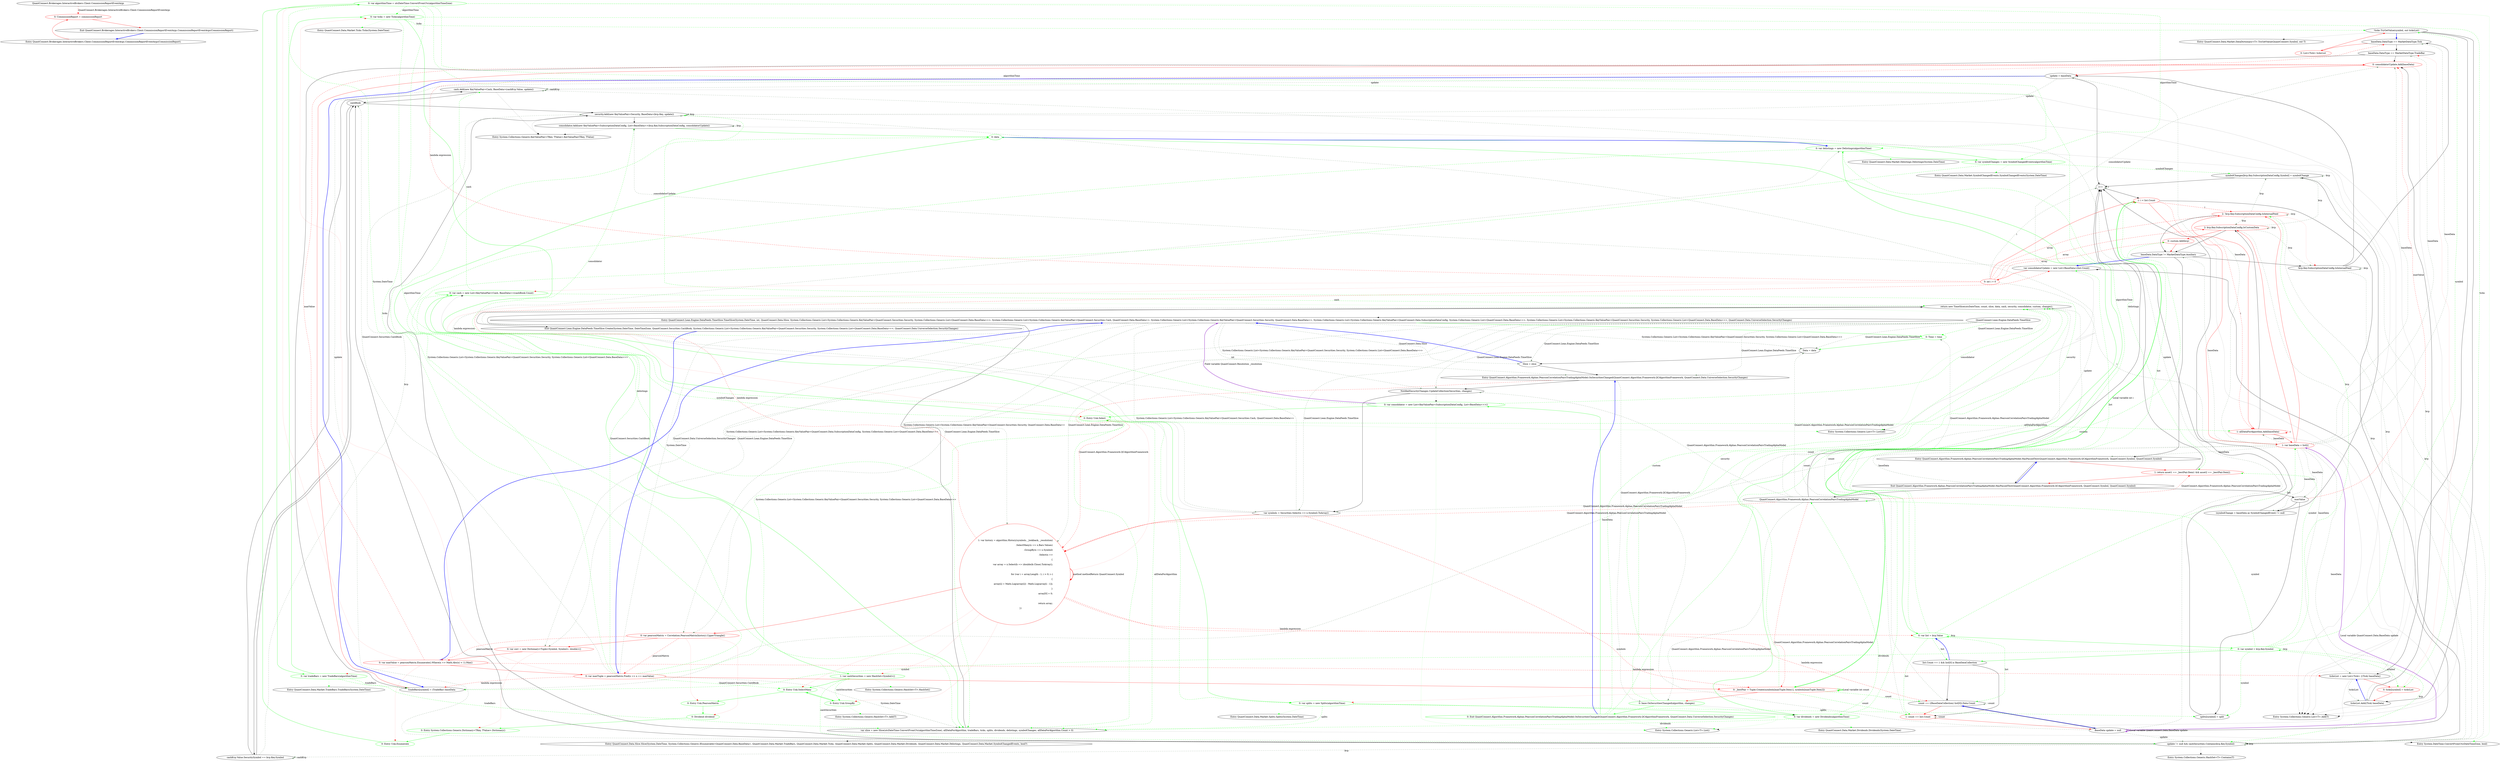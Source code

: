 digraph  {
n3 [label="QuantConnect.Brokerages.InteractiveBrokers.Client.CommissionReportEventArgs", span=""];
n0 [cluster="QuantConnect.Brokerages.InteractiveBrokers.Client.CommissionReportEventArgs.CommissionReportEventArgs(CommissionReport)", label="Entry QuantConnect.Brokerages.InteractiveBrokers.Client.CommissionReportEventArgs.CommissionReportEventArgs(CommissionReport)", span="33-33"];
n1 [cluster="QuantConnect.Brokerages.InteractiveBrokers.Client.CommissionReportEventArgs.CommissionReportEventArgs(CommissionReport)", color=red, community=0, label="0: CommissionReport = commissionReport", span="35-35"];
n2 [cluster="QuantConnect.Brokerages.InteractiveBrokers.Client.CommissionReportEventArgs.CommissionReportEventArgs(CommissionReport)", label="Exit QuantConnect.Brokerages.InteractiveBrokers.Client.CommissionReportEventArgs.CommissionReportEventArgs(CommissionReport)", span="33-33"];
m0_25 [cluster="QuantConnect.Lean.Engine.DataFeeds.TimeSlice.Create(System.DateTime, DateTimeZone, QuantConnect.Securities.CashBook, System.Collections.Generic.List<System.Collections.Generic.KeyValuePair<QuantConnect.Securities.Security, System.Collections.Generic.List<QuantConnect.Data.BaseData>>>, QuantConnect.Data.UniverseSelection.SecurityChanges)", color=green, community=0, file="PearsonCorrelationPairsTradingAlphaModel.cs", label="0: var algorithmTime = utcDateTime.ConvertFromUtc(algorithmTimeZone)", span="121-121"];
m0_27 [cluster="QuantConnect.Lean.Engine.DataFeeds.TimeSlice.Create(System.DateTime, DateTimeZone, QuantConnect.Securities.CashBook, System.Collections.Generic.List<System.Collections.Generic.KeyValuePair<QuantConnect.Securities.Security, System.Collections.Generic.List<QuantConnect.Data.BaseData>>>, QuantConnect.Data.UniverseSelection.SecurityChanges)", color=green, community=0, file="PearsonCorrelationPairsTradingAlphaModel.cs", label="0: var ticks = new Ticks(algorithmTime)", span="123-123"];
m0_91 [cluster="System.Collections.Generic.KeyValuePair<TKey, TValue>.KeyValuePair(TKey, TValue)", file="PearsonCorrelationPairsTradingAlphaModel.cs", label="Entry System.Collections.Generic.KeyValuePair<TKey, TValue>.KeyValuePair(TKey, TValue)", span="0-0"];
m0_22 [cluster="QuantConnect.Lean.Engine.DataFeeds.TimeSlice.Create(System.DateTime, DateTimeZone, QuantConnect.Securities.CashBook, System.Collections.Generic.List<System.Collections.Generic.KeyValuePair<QuantConnect.Securities.Security, System.Collections.Generic.List<QuantConnect.Data.BaseData>>>, QuantConnect.Data.UniverseSelection.SecurityChanges)", color=green, community=0, file="PearsonCorrelationPairsTradingAlphaModel.cs", label="0: Dividend dividend", span="117-117"];
m0_77 [cluster="System.Collections.Generic.List<T>.List()", file="PearsonCorrelationPairsTradingAlphaModel.cs", label="Entry System.Collections.Generic.List<T>.List()", span="0-0"];
m0_29 [cluster="QuantConnect.Lean.Engine.DataFeeds.TimeSlice.Create(System.DateTime, DateTimeZone, QuantConnect.Securities.CashBook, System.Collections.Generic.List<System.Collections.Generic.KeyValuePair<QuantConnect.Securities.Security, System.Collections.Generic.List<QuantConnect.Data.BaseData>>>, QuantConnect.Data.UniverseSelection.SecurityChanges)", color=green, community=0, file="PearsonCorrelationPairsTradingAlphaModel.cs", label="0: var dividends = new Dividends(algorithmTime)", span="125-125"];
m0_78 [cluster="System.Collections.Generic.List<T>.List(int)", file="PearsonCorrelationPairsTradingAlphaModel.cs", label="Entry System.Collections.Generic.List<T>.List(int)", span="0-0"];
m0_17 [cluster="QuantConnect.Lean.Engine.DataFeeds.TimeSlice.Create(System.DateTime, DateTimeZone, QuantConnect.Securities.CashBook, System.Collections.Generic.List<System.Collections.Generic.KeyValuePair<QuantConnect.Securities.Security, System.Collections.Generic.List<QuantConnect.Data.BaseData>>>, QuantConnect.Data.UniverseSelection.SecurityChanges)", color=green, community=0, file="PearsonCorrelationPairsTradingAlphaModel.cs", label="0: var cash = new List<KeyValuePair<Cash, BaseData>>(cashBook.Count)", span="108-108"];
m0_15 [cluster="QuantConnect.Lean.Engine.DataFeeds.TimeSlice.Create(System.DateTime, DateTimeZone, QuantConnect.Securities.CashBook, System.Collections.Generic.List<System.Collections.Generic.KeyValuePair<QuantConnect.Securities.Security, System.Collections.Generic.List<QuantConnect.Data.BaseData>>>, QuantConnect.Data.UniverseSelection.SecurityChanges)", color=green, community=0, file="PearsonCorrelationPairsTradingAlphaModel.cs", label="0: var consolidator = new List<KeyValuePair<SubscriptionDataConfig, List<BaseData>>>()", span="106-106"];
m0_80 [cluster="System.Collections.Generic.HashSet<T>.Add(T)", file="PearsonCorrelationPairsTradingAlphaModel.cs", label="Entry System.Collections.Generic.HashSet<T>.Add(T)", span="0-0"];
m0_84 [cluster="QuantConnect.Data.Market.Splits.Splits(System.DateTime)", file="PearsonCorrelationPairsTradingAlphaModel.cs", label="Entry QuantConnect.Data.Market.Splits.Splits(System.DateTime)", span="36-36"];
m0_49 [cluster="QuantConnect.Lean.Engine.DataFeeds.TimeSlice.Create(System.DateTime, DateTimeZone, QuantConnect.Securities.CashBook, System.Collections.Generic.List<System.Collections.Generic.KeyValuePair<QuantConnect.Securities.Security, System.Collections.Generic.List<QuantConnect.Data.BaseData>>>, QuantConnect.Data.UniverseSelection.SecurityChanges)", file="PearsonCorrelationPairsTradingAlphaModel.cs", label="baseData.DataType == MarketDataType.Tick", span="165-165"];
m0_30 [cluster="QuantConnect.Lean.Engine.DataFeeds.TimeSlice.Create(System.DateTime, DateTimeZone, QuantConnect.Securities.CashBook, System.Collections.Generic.List<System.Collections.Generic.KeyValuePair<QuantConnect.Securities.Security, System.Collections.Generic.List<QuantConnect.Data.BaseData>>>, QuantConnect.Data.UniverseSelection.SecurityChanges)", color=green, community=0, file="PearsonCorrelationPairsTradingAlphaModel.cs", label="0: var delistings = new Delistings(algorithmTime)", span="126-126"];
m0_33 [cluster="QuantConnect.Lean.Engine.DataFeeds.TimeSlice.Create(System.DateTime, DateTimeZone, QuantConnect.Securities.CashBook, System.Collections.Generic.List<System.Collections.Generic.KeyValuePair<QuantConnect.Securities.Security, System.Collections.Generic.List<QuantConnect.Data.BaseData>>>, QuantConnect.Data.UniverseSelection.SecurityChanges)", color=green, community=0, file="PearsonCorrelationPairsTradingAlphaModel.cs", label="0: var list = kvp.Value", span="131-131"];
m0_36 [cluster="QuantConnect.Lean.Engine.DataFeeds.TimeSlice.Create(System.DateTime, DateTimeZone, QuantConnect.Securities.CashBook, System.Collections.Generic.List<System.Collections.Generic.KeyValuePair<QuantConnect.Securities.Security, System.Collections.Generic.List<QuantConnect.Data.BaseData>>>, QuantConnect.Data.UniverseSelection.SecurityChanges)", file="PearsonCorrelationPairsTradingAlphaModel.cs", label="count += ((BaseDataCollection) list[0]).Data.Count", span="137-137"];
m0_39 [cluster="QuantConnect.Lean.Engine.DataFeeds.TimeSlice.Create(System.DateTime, DateTimeZone, QuantConnect.Securities.CashBook, System.Collections.Generic.List<System.Collections.Generic.KeyValuePair<QuantConnect.Securities.Security, System.Collections.Generic.List<QuantConnect.Data.BaseData>>>, QuantConnect.Data.UniverseSelection.SecurityChanges)", file="PearsonCorrelationPairsTradingAlphaModel.cs", label="var consolidatorUpdate = new List<BaseData>(list.Count)", span="145-145"];
m0_52 [cluster="QuantConnect.Lean.Engine.DataFeeds.TimeSlice.Create(System.DateTime, DateTimeZone, QuantConnect.Securities.CashBook, System.Collections.Generic.List<System.Collections.Generic.KeyValuePair<QuantConnect.Securities.Security, System.Collections.Generic.List<QuantConnect.Data.BaseData>>>, QuantConnect.Data.UniverseSelection.SecurityChanges)", file="PearsonCorrelationPairsTradingAlphaModel.cs", label="ticksList = new List<Tick> {(Tick) baseData}", span="170-170"];
m0_57 [cluster="QuantConnect.Lean.Engine.DataFeeds.TimeSlice.Create(System.DateTime, DateTimeZone, QuantConnect.Securities.CashBook, System.Collections.Generic.List<System.Collections.Generic.KeyValuePair<QuantConnect.Securities.Security, System.Collections.Generic.List<QuantConnect.Data.BaseData>>>, QuantConnect.Data.UniverseSelection.SecurityChanges)", color=red, community=0, file="PearsonCorrelationPairsTradingAlphaModel.cs", label="0: consolidatorUpdate.Add(baseData)", span="181-181"];
m0_56 [cluster="QuantConnect.Lean.Engine.DataFeeds.TimeSlice.Create(System.DateTime, DateTimeZone, QuantConnect.Securities.CashBook, System.Collections.Generic.List<System.Collections.Generic.KeyValuePair<QuantConnect.Securities.Security, System.Collections.Generic.List<QuantConnect.Data.BaseData>>>, QuantConnect.Data.UniverseSelection.SecurityChanges)", file="PearsonCorrelationPairsTradingAlphaModel.cs", label="tradeBars[symbol] = (TradeBar) baseData", span="177-177"];
m0_31 [cluster="QuantConnect.Lean.Engine.DataFeeds.TimeSlice.Create(System.DateTime, DateTimeZone, QuantConnect.Securities.CashBook, System.Collections.Generic.List<System.Collections.Generic.KeyValuePair<QuantConnect.Securities.Security, System.Collections.Generic.List<QuantConnect.Data.BaseData>>>, QuantConnect.Data.UniverseSelection.SecurityChanges)", color=green, community=0, file="PearsonCorrelationPairsTradingAlphaModel.cs", label="0: var symbolChanges = new SymbolChangedEvents(algorithmTime)", span="127-127"];
m0_32 [cluster="QuantConnect.Lean.Engine.DataFeeds.TimeSlice.Create(System.DateTime, DateTimeZone, QuantConnect.Securities.CashBook, System.Collections.Generic.List<System.Collections.Generic.KeyValuePair<QuantConnect.Securities.Security, System.Collections.Generic.List<QuantConnect.Data.BaseData>>>, QuantConnect.Data.UniverseSelection.SecurityChanges)", color=green, community=0, file="PearsonCorrelationPairsTradingAlphaModel.cs", label="0: data", span="129-129"];
m0_34 [cluster="QuantConnect.Lean.Engine.DataFeeds.TimeSlice.Create(System.DateTime, DateTimeZone, QuantConnect.Securities.CashBook, System.Collections.Generic.List<System.Collections.Generic.KeyValuePair<QuantConnect.Securities.Security, System.Collections.Generic.List<QuantConnect.Data.BaseData>>>, QuantConnect.Data.UniverseSelection.SecurityChanges)", color=green, community=0, file="PearsonCorrelationPairsTradingAlphaModel.cs", label="0: var symbol = kvp.Key.Symbol", span="132-132"];
m0_35 [cluster="QuantConnect.Lean.Engine.DataFeeds.TimeSlice.Create(System.DateTime, DateTimeZone, QuantConnect.Securities.CashBook, System.Collections.Generic.List<System.Collections.Generic.KeyValuePair<QuantConnect.Securities.Security, System.Collections.Generic.List<QuantConnect.Data.BaseData>>>, QuantConnect.Data.UniverseSelection.SecurityChanges)", file="PearsonCorrelationPairsTradingAlphaModel.cs", label="list.Count == 1 && list[0] is BaseDataCollection", span="135-135"];
m0_37 [cluster="QuantConnect.Lean.Engine.DataFeeds.TimeSlice.Create(System.DateTime, DateTimeZone, QuantConnect.Securities.CashBook, System.Collections.Generic.List<System.Collections.Generic.KeyValuePair<QuantConnect.Securities.Security, System.Collections.Generic.List<QuantConnect.Data.BaseData>>>, QuantConnect.Data.UniverseSelection.SecurityChanges)", color=red, community=0, file="PearsonCorrelationPairsTradingAlphaModel.cs", label="1: count += list.Count", span="141-141"];
m0_38 [cluster="QuantConnect.Lean.Engine.DataFeeds.TimeSlice.Create(System.DateTime, DateTimeZone, QuantConnect.Securities.CashBook, System.Collections.Generic.List<System.Collections.Generic.KeyValuePair<QuantConnect.Securities.Security, System.Collections.Generic.List<QuantConnect.Data.BaseData>>>, QuantConnect.Data.UniverseSelection.SecurityChanges)", file="PearsonCorrelationPairsTradingAlphaModel.cs", label="BaseData update = null", span="144-144"];
m0_40 [cluster="QuantConnect.Lean.Engine.DataFeeds.TimeSlice.Create(System.DateTime, DateTimeZone, QuantConnect.Securities.CashBook, System.Collections.Generic.List<System.Collections.Generic.KeyValuePair<QuantConnect.Securities.Security, System.Collections.Generic.List<QuantConnect.Data.BaseData>>>, QuantConnect.Data.UniverseSelection.SecurityChanges)", color=red, community=0, file="PearsonCorrelationPairsTradingAlphaModel.cs", label="0: int i = 0", span="146-146"];
m0_41 [cluster="QuantConnect.Lean.Engine.DataFeeds.TimeSlice.Create(System.DateTime, DateTimeZone, QuantConnect.Securities.CashBook, System.Collections.Generic.List<System.Collections.Generic.KeyValuePair<QuantConnect.Securities.Security, System.Collections.Generic.List<QuantConnect.Data.BaseData>>>, QuantConnect.Data.UniverseSelection.SecurityChanges)", color=red, community=0, file="PearsonCorrelationPairsTradingAlphaModel.cs", label="1: i < list.Count", span="146-146"];
m0_43 [cluster="QuantConnect.Lean.Engine.DataFeeds.TimeSlice.Create(System.DateTime, DateTimeZone, QuantConnect.Securities.CashBook, System.Collections.Generic.List<System.Collections.Generic.KeyValuePair<QuantConnect.Securities.Security, System.Collections.Generic.List<QuantConnect.Data.BaseData>>>, QuantConnect.Data.UniverseSelection.SecurityChanges)", color=red, community=0, file="PearsonCorrelationPairsTradingAlphaModel.cs", label="2: !kvp.Key.SubscriptionDataConfig.IsInternalFeed", span="149-149"];
m0_45 [cluster="QuantConnect.Lean.Engine.DataFeeds.TimeSlice.Create(System.DateTime, DateTimeZone, QuantConnect.Securities.CashBook, System.Collections.Generic.List<System.Collections.Generic.KeyValuePair<QuantConnect.Securities.Security, System.Collections.Generic.List<QuantConnect.Data.BaseData>>>, QuantConnect.Data.UniverseSelection.SecurityChanges)", color=red, community=0, file="PearsonCorrelationPairsTradingAlphaModel.cs", label="2: kvp.Key.SubscriptionDataConfig.IsCustomData", span="153-153"];
m0_46 [cluster="QuantConnect.Lean.Engine.DataFeeds.TimeSlice.Create(System.DateTime, DateTimeZone, QuantConnect.Securities.CashBook, System.Collections.Generic.List<System.Collections.Generic.KeyValuePair<QuantConnect.Securities.Security, System.Collections.Generic.List<QuantConnect.Data.BaseData>>>, QuantConnect.Data.UniverseSelection.SecurityChanges)", color=red, community=0, file="PearsonCorrelationPairsTradingAlphaModel.cs", label="0: custom.Add(kvp)", span="156-156"];
m0_42 [cluster="QuantConnect.Lean.Engine.DataFeeds.TimeSlice.Create(System.DateTime, DateTimeZone, QuantConnect.Securities.CashBook, System.Collections.Generic.List<System.Collections.Generic.KeyValuePair<QuantConnect.Securities.Security, System.Collections.Generic.List<QuantConnect.Data.BaseData>>>, QuantConnect.Data.UniverseSelection.SecurityChanges)", color=red, community=0, file="PearsonCorrelationPairsTradingAlphaModel.cs", label="1: var baseData = list[i]", span="148-148"];
m0_44 [cluster="QuantConnect.Lean.Engine.DataFeeds.TimeSlice.Create(System.DateTime, DateTimeZone, QuantConnect.Securities.CashBook, System.Collections.Generic.List<System.Collections.Generic.KeyValuePair<QuantConnect.Securities.Security, System.Collections.Generic.List<QuantConnect.Data.BaseData>>>, QuantConnect.Data.UniverseSelection.SecurityChanges)", color=red, community=0, file="PearsonCorrelationPairsTradingAlphaModel.cs", label="1: allDataForAlgorithm.Add(baseData)", span="152-152"];
m0_47 [cluster="QuantConnect.Lean.Engine.DataFeeds.TimeSlice.Create(System.DateTime, DateTimeZone, QuantConnect.Securities.CashBook, System.Collections.Generic.List<System.Collections.Generic.KeyValuePair<QuantConnect.Securities.Security, System.Collections.Generic.List<QuantConnect.Data.BaseData>>>, QuantConnect.Data.UniverseSelection.SecurityChanges)", file="PearsonCorrelationPairsTradingAlphaModel.cs", label="baseData.DataType != MarketDataType.Auxiliary", span="160-160"];
m0_50 [cluster="QuantConnect.Lean.Engine.DataFeeds.TimeSlice.Create(System.DateTime, DateTimeZone, QuantConnect.Securities.CashBook, System.Collections.Generic.List<System.Collections.Generic.KeyValuePair<QuantConnect.Securities.Security, System.Collections.Generic.List<QuantConnect.Data.BaseData>>>, QuantConnect.Data.UniverseSelection.SecurityChanges)", color=red, community=0, file="PearsonCorrelationPairsTradingAlphaModel.cs", label="0: List<Tick> ticksList", span="167-167"];
m0_51 [cluster="QuantConnect.Lean.Engine.DataFeeds.TimeSlice.Create(System.DateTime, DateTimeZone, QuantConnect.Securities.CashBook, System.Collections.Generic.List<System.Collections.Generic.KeyValuePair<QuantConnect.Securities.Security, System.Collections.Generic.List<QuantConnect.Data.BaseData>>>, QuantConnect.Data.UniverseSelection.SecurityChanges)", file="PearsonCorrelationPairsTradingAlphaModel.cs", label="!ticks.TryGetValue(symbol, out ticksList)", span="168-168"];
m0_53 [cluster="QuantConnect.Lean.Engine.DataFeeds.TimeSlice.Create(System.DateTime, DateTimeZone, QuantConnect.Securities.CashBook, System.Collections.Generic.List<System.Collections.Generic.KeyValuePair<QuantConnect.Securities.Security, System.Collections.Generic.List<QuantConnect.Data.BaseData>>>, QuantConnect.Data.UniverseSelection.SecurityChanges)", color=red, community=0, file="PearsonCorrelationPairsTradingAlphaModel.cs", label="0: ticks[symbol] = ticksList", span="171-171"];
m0_54 [cluster="QuantConnect.Lean.Engine.DataFeeds.TimeSlice.Create(System.DateTime, DateTimeZone, QuantConnect.Securities.CashBook, System.Collections.Generic.List<System.Collections.Generic.KeyValuePair<QuantConnect.Securities.Security, System.Collections.Generic.List<QuantConnect.Data.BaseData>>>, QuantConnect.Data.UniverseSelection.SecurityChanges)", file="PearsonCorrelationPairsTradingAlphaModel.cs", label="ticksList.Add((Tick) baseData)", span="173-173"];
m0_58 [cluster="QuantConnect.Lean.Engine.DataFeeds.TimeSlice.Create(System.DateTime, DateTimeZone, QuantConnect.Securities.CashBook, System.Collections.Generic.List<System.Collections.Generic.KeyValuePair<QuantConnect.Securities.Security, System.Collections.Generic.List<QuantConnect.Data.BaseData>>>, QuantConnect.Data.UniverseSelection.SecurityChanges)", file="PearsonCorrelationPairsTradingAlphaModel.cs", label="update = baseData", span="185-185"];
m0_18 [cluster="QuantConnect.Lean.Engine.DataFeeds.TimeSlice.Create(System.DateTime, DateTimeZone, QuantConnect.Securities.CashBook, System.Collections.Generic.List<System.Collections.Generic.KeyValuePair<QuantConnect.Securities.Security, System.Collections.Generic.List<QuantConnect.Data.BaseData>>>, QuantConnect.Data.UniverseSelection.SecurityChanges)", color=green, community=0, file="PearsonCorrelationPairsTradingAlphaModel.cs", label="1: var cashSecurities = new HashSet<Symbol>()", span="110-110"];
m0_87 [cluster="QuantConnect.Data.Market.SymbolChangedEvents.SymbolChangedEvents(System.DateTime)", file="PearsonCorrelationPairsTradingAlphaModel.cs", label="Entry QuantConnect.Data.Market.SymbolChangedEvents.SymbolChangedEvents(System.DateTime)", span="36-36"];
m0_92 [cluster="QuantConnect.Data.Slice.Slice(System.DateTime, System.Collections.Generic.IEnumerable<QuantConnect.Data.BaseData>, QuantConnect.Data.Market.TradeBars, QuantConnect.Data.Market.Ticks, QuantConnect.Data.Market.Splits, QuantConnect.Data.Market.Dividends, QuantConnect.Data.Market.Delistings, QuantConnect.Data.Market.SymbolChangedEvents, bool?)", file="PearsonCorrelationPairsTradingAlphaModel.cs", label="Entry QuantConnect.Data.Slice.Slice(System.DateTime, System.Collections.Generic.IEnumerable<QuantConnect.Data.BaseData>, QuantConnect.Data.Market.TradeBars, QuantConnect.Data.Market.Ticks, QuantConnect.Data.Market.Splits, QuantConnect.Data.Market.Dividends, QuantConnect.Data.Market.Delistings, QuantConnect.Data.Market.SymbolChangedEvents, bool?)", span="156-156"];
m0_79 [cluster="System.Collections.Generic.HashSet<T>.HashSet()", file="PearsonCorrelationPairsTradingAlphaModel.cs", label="Entry System.Collections.Generic.HashSet<T>.HashSet()", span="0-0"];
m0_82 [cluster="QuantConnect.Data.Market.TradeBars.TradeBars(System.DateTime)", file="PearsonCorrelationPairsTradingAlphaModel.cs", label="Entry QuantConnect.Data.Market.TradeBars.TradeBars(System.DateTime)", span="35-35"];
m0_0 [cluster="QuantConnect.Lean.Engine.DataFeeds.TimeSlice.TimeSlice(System.DateTime, int, QuantConnect.Data.Slice, System.Collections.Generic.List<System.Collections.Generic.KeyValuePair<QuantConnect.Securities.Security, System.Collections.Generic.List<QuantConnect.Data.BaseData>>>, System.Collections.Generic.List<System.Collections.Generic.KeyValuePair<QuantConnect.Securities.Cash, QuantConnect.Data.BaseData>>, System.Collections.Generic.List<System.Collections.Generic.KeyValuePair<QuantConnect.Securities.Security, QuantConnect.Data.BaseData>>, System.Collections.Generic.List<System.Collections.Generic.KeyValuePair<QuantConnect.Data.SubscriptionDataConfig, System.Collections.Generic.List<QuantConnect.Data.BaseData>>>, System.Collections.Generic.List<System.Collections.Generic.KeyValuePair<QuantConnect.Securities.Security, System.Collections.Generic.List<QuantConnect.Data.BaseData>>>, QuantConnect.Data.UniverseSelection.SecurityChanges)", file="PearsonCorrelationPairsTradingAlphaModel.cs", label="Entry QuantConnect.Lean.Engine.DataFeeds.TimeSlice.TimeSlice(System.DateTime, int, QuantConnect.Data.Slice, System.Collections.Generic.List<System.Collections.Generic.KeyValuePair<QuantConnect.Securities.Security, System.Collections.Generic.List<QuantConnect.Data.BaseData>>>, System.Collections.Generic.List<System.Collections.Generic.KeyValuePair<QuantConnect.Securities.Cash, QuantConnect.Data.BaseData>>, System.Collections.Generic.List<System.Collections.Generic.KeyValuePair<QuantConnect.Securities.Security, QuantConnect.Data.BaseData>>, System.Collections.Generic.List<System.Collections.Generic.KeyValuePair<QuantConnect.Data.SubscriptionDataConfig, System.Collections.Generic.List<QuantConnect.Data.BaseData>>>, System.Collections.Generic.List<System.Collections.Generic.KeyValuePair<QuantConnect.Securities.Security, System.Collections.Generic.List<QuantConnect.Data.BaseData>>>, QuantConnect.Data.UniverseSelection.SecurityChanges)", span="79-79"];
m0_1 [cluster="QuantConnect.Lean.Engine.DataFeeds.TimeSlice.TimeSlice(System.DateTime, int, QuantConnect.Data.Slice, System.Collections.Generic.List<System.Collections.Generic.KeyValuePair<QuantConnect.Securities.Security, System.Collections.Generic.List<QuantConnect.Data.BaseData>>>, System.Collections.Generic.List<System.Collections.Generic.KeyValuePair<QuantConnect.Securities.Cash, QuantConnect.Data.BaseData>>, System.Collections.Generic.List<System.Collections.Generic.KeyValuePair<QuantConnect.Securities.Security, QuantConnect.Data.BaseData>>, System.Collections.Generic.List<System.Collections.Generic.KeyValuePair<QuantConnect.Data.SubscriptionDataConfig, System.Collections.Generic.List<QuantConnect.Data.BaseData>>>, System.Collections.Generic.List<System.Collections.Generic.KeyValuePair<QuantConnect.Securities.Security, System.Collections.Generic.List<QuantConnect.Data.BaseData>>>, QuantConnect.Data.UniverseSelection.SecurityChanges)", color=green, community=0, file="PearsonCorrelationPairsTradingAlphaModel.cs", label="0: Time = time", span="81-81"];
m0_2 [cluster="QuantConnect.Lean.Engine.DataFeeds.TimeSlice.TimeSlice(System.DateTime, int, QuantConnect.Data.Slice, System.Collections.Generic.List<System.Collections.Generic.KeyValuePair<QuantConnect.Securities.Security, System.Collections.Generic.List<QuantConnect.Data.BaseData>>>, System.Collections.Generic.List<System.Collections.Generic.KeyValuePair<QuantConnect.Securities.Cash, QuantConnect.Data.BaseData>>, System.Collections.Generic.List<System.Collections.Generic.KeyValuePair<QuantConnect.Securities.Security, QuantConnect.Data.BaseData>>, System.Collections.Generic.List<System.Collections.Generic.KeyValuePair<QuantConnect.Data.SubscriptionDataConfig, System.Collections.Generic.List<QuantConnect.Data.BaseData>>>, System.Collections.Generic.List<System.Collections.Generic.KeyValuePair<QuantConnect.Securities.Security, System.Collections.Generic.List<QuantConnect.Data.BaseData>>>, QuantConnect.Data.UniverseSelection.SecurityChanges)", file="PearsonCorrelationPairsTradingAlphaModel.cs", label="Data = data", span="82-82"];
m0_3 [cluster="QuantConnect.Lean.Engine.DataFeeds.TimeSlice.TimeSlice(System.DateTime, int, QuantConnect.Data.Slice, System.Collections.Generic.List<System.Collections.Generic.KeyValuePair<QuantConnect.Securities.Security, System.Collections.Generic.List<QuantConnect.Data.BaseData>>>, System.Collections.Generic.List<System.Collections.Generic.KeyValuePair<QuantConnect.Securities.Cash, QuantConnect.Data.BaseData>>, System.Collections.Generic.List<System.Collections.Generic.KeyValuePair<QuantConnect.Securities.Security, QuantConnect.Data.BaseData>>, System.Collections.Generic.List<System.Collections.Generic.KeyValuePair<QuantConnect.Data.SubscriptionDataConfig, System.Collections.Generic.List<QuantConnect.Data.BaseData>>>, System.Collections.Generic.List<System.Collections.Generic.KeyValuePair<QuantConnect.Securities.Security, System.Collections.Generic.List<QuantConnect.Data.BaseData>>>, QuantConnect.Data.UniverseSelection.SecurityChanges)", file="PearsonCorrelationPairsTradingAlphaModel.cs", label="Slice = slice", span="83-83"];
m0_4 [cluster="QuantConnect.Algorithm.Framework.Alphas.PearsonCorrelationPairsTradingAlphaModel.OnSecuritiesChanged(QuantConnect.Algorithm.Framework.QCAlgorithmFramework, QuantConnect.Data.UniverseSelection.SecurityChanges)", file="PearsonCorrelationPairsTradingAlphaModel.cs", label="Entry QuantConnect.Algorithm.Framework.Alphas.PearsonCorrelationPairsTradingAlphaModel.OnSecuritiesChanged(QuantConnect.Algorithm.Framework.QCAlgorithmFramework, QuantConnect.Data.UniverseSelection.SecurityChanges)", span="53-53"];
m0_5 [cluster="QuantConnect.Algorithm.Framework.Alphas.PearsonCorrelationPairsTradingAlphaModel.OnSecuritiesChanged(QuantConnect.Algorithm.Framework.QCAlgorithmFramework, QuantConnect.Data.UniverseSelection.SecurityChanges)", file="PearsonCorrelationPairsTradingAlphaModel.cs", label="NotifiedSecurityChanges.UpdateCollection(Securities, changes)", span="55-55"];
m0_6 [cluster="QuantConnect.Algorithm.Framework.Alphas.PearsonCorrelationPairsTradingAlphaModel.OnSecuritiesChanged(QuantConnect.Algorithm.Framework.QCAlgorithmFramework, QuantConnect.Data.UniverseSelection.SecurityChanges)", file="PearsonCorrelationPairsTradingAlphaModel.cs", label="var symbols = Securities.Select(x => x.Symbol).ToArray()", span="57-57"];
m0_7 [cluster="QuantConnect.Algorithm.Framework.Alphas.PearsonCorrelationPairsTradingAlphaModel.OnSecuritiesChanged(QuantConnect.Algorithm.Framework.QCAlgorithmFramework, QuantConnect.Data.UniverseSelection.SecurityChanges)", color=red, community=1, file="PearsonCorrelationPairsTradingAlphaModel.cs", label="1: var history = algorithm.History(symbols, _lookback, _resolution)\r\n                .SelectMany(x => x.Bars.Values)\r\n                .GroupBy(x => x.Symbol)\r\n                .Select(x =>\r\n                {\r\n                    var array = x.Select(b => (double)b.Close).ToArray();\r\n\r\n                    for (var i = array.Length - 1; i > 0; i--)\r\n                    {\r\n                        array[i] = Math.Log(array[i]) - Math.Log(array[i - 1]);\r\n                    }\r\n                    array[0] = 0;\r\n\r\n                    return array;\r\n                })", span="59-73"];
m0_8 [cluster="QuantConnect.Algorithm.Framework.Alphas.PearsonCorrelationPairsTradingAlphaModel.OnSecuritiesChanged(QuantConnect.Algorithm.Framework.QCAlgorithmFramework, QuantConnect.Data.UniverseSelection.SecurityChanges)", color=red, community=0, file="PearsonCorrelationPairsTradingAlphaModel.cs", label="0: var pearsonMatrix = Correlation.PearsonMatrix(history).UpperTriangle()", span="75-75"];
m0_9 [cluster="QuantConnect.Algorithm.Framework.Alphas.PearsonCorrelationPairsTradingAlphaModel.OnSecuritiesChanged(QuantConnect.Algorithm.Framework.QCAlgorithmFramework, QuantConnect.Data.UniverseSelection.SecurityChanges)", color=red, community=0, file="PearsonCorrelationPairsTradingAlphaModel.cs", label="0: var corr = new Dictionary<Tuple<Symbol, Symbol>, double>()", span="77-77"];
m0_10 [cluster="QuantConnect.Algorithm.Framework.Alphas.PearsonCorrelationPairsTradingAlphaModel.OnSecuritiesChanged(QuantConnect.Algorithm.Framework.QCAlgorithmFramework, QuantConnect.Data.UniverseSelection.SecurityChanges)", color=red, community=0, file="PearsonCorrelationPairsTradingAlphaModel.cs", label="0: var maxValue = pearsonMatrix.Enumerate().Where(x => Math.Abs(x) < 1).Max()", span="78-78"];
m0_26 [cluster="QuantConnect.Lean.Engine.DataFeeds.TimeSlice.Create(System.DateTime, DateTimeZone, QuantConnect.Securities.CashBook, System.Collections.Generic.List<System.Collections.Generic.KeyValuePair<QuantConnect.Securities.Security, System.Collections.Generic.List<QuantConnect.Data.BaseData>>>, QuantConnect.Data.UniverseSelection.SecurityChanges)", color=green, community=0, file="PearsonCorrelationPairsTradingAlphaModel.cs", label="0: var tradeBars = new TradeBars(algorithmTime)", span="122-122"];
m0_28 [cluster="QuantConnect.Lean.Engine.DataFeeds.TimeSlice.Create(System.DateTime, DateTimeZone, QuantConnect.Securities.CashBook, System.Collections.Generic.List<System.Collections.Generic.KeyValuePair<QuantConnect.Securities.Security, System.Collections.Generic.List<QuantConnect.Data.BaseData>>>, QuantConnect.Data.UniverseSelection.SecurityChanges)", color=green, community=0, file="PearsonCorrelationPairsTradingAlphaModel.cs", label="0: var splits = new Splits(algorithmTime)", span="124-124"];
m0_83 [cluster="QuantConnect.Data.Market.Ticks.Ticks(System.DateTime)", file="PearsonCorrelationPairsTradingAlphaModel.cs", label="Entry QuantConnect.Data.Market.Ticks.Ticks(System.DateTime)", span="37-37"];
m0_55 [cluster="QuantConnect.Lean.Engine.DataFeeds.TimeSlice.Create(System.DateTime, DateTimeZone, QuantConnect.Securities.CashBook, System.Collections.Generic.List<System.Collections.Generic.KeyValuePair<QuantConnect.Securities.Security, System.Collections.Generic.List<QuantConnect.Data.BaseData>>>, QuantConnect.Data.UniverseSelection.SecurityChanges)", file="PearsonCorrelationPairsTradingAlphaModel.cs", label="baseData.DataType == MarketDataType.TradeBar", span="175-175"];
m0_90 [cluster="System.Collections.Generic.HashSet<T>.Contains(T)", file="PearsonCorrelationPairsTradingAlphaModel.cs", label="Entry System.Collections.Generic.HashSet<T>.Contains(T)", span="0-0"];
m0_48 [cluster="QuantConnect.Lean.Engine.DataFeeds.TimeSlice.Create(System.DateTime, DateTimeZone, QuantConnect.Securities.CashBook, System.Collections.Generic.List<System.Collections.Generic.KeyValuePair<QuantConnect.Securities.Security, System.Collections.Generic.List<QuantConnect.Data.BaseData>>>, QuantConnect.Data.UniverseSelection.SecurityChanges)", file="PearsonCorrelationPairsTradingAlphaModel.cs", label="!kvp.Key.SubscriptionDataConfig.IsInternalFeed", span="162-162"];
m0_11 [cluster="QuantConnect.Algorithm.Framework.Alphas.PearsonCorrelationPairsTradingAlphaModel.OnSecuritiesChanged(QuantConnect.Algorithm.Framework.QCAlgorithmFramework, QuantConnect.Data.UniverseSelection.SecurityChanges)", color=red, community=0, file="PearsonCorrelationPairsTradingAlphaModel.cs", label="0: var maxTuple = pearsonMatrix.Find(x => x == maxValue)", span="79-79"];
m0_12 [cluster="QuantConnect.Algorithm.Framework.Alphas.PearsonCorrelationPairsTradingAlphaModel.OnSecuritiesChanged(QuantConnect.Algorithm.Framework.QCAlgorithmFramework, QuantConnect.Data.UniverseSelection.SecurityChanges)", color=red, community=0, file="PearsonCorrelationPairsTradingAlphaModel.cs", label="0: _bestPair = Tuple.Create(symbols[maxTuple.Item1], symbols[maxTuple.Item2])", span="81-81"];
m0_13 [cluster="QuantConnect.Algorithm.Framework.Alphas.PearsonCorrelationPairsTradingAlphaModel.OnSecuritiesChanged(QuantConnect.Algorithm.Framework.QCAlgorithmFramework, QuantConnect.Data.UniverseSelection.SecurityChanges)", color=green, community=0, file="PearsonCorrelationPairsTradingAlphaModel.cs", label="0: base.OnSecuritiesChanged(algorithm, changes)", span="83-83"];
m0_75 [cluster="QuantConnect.Lean.Engine.DataFeeds.TimeSlice.Create(System.DateTime, DateTimeZone, QuantConnect.Securities.CashBook, System.Collections.Generic.List<System.Collections.Generic.KeyValuePair<QuantConnect.Securities.Security, System.Collections.Generic.List<QuantConnect.Data.BaseData>>>, QuantConnect.Data.UniverseSelection.SecurityChanges)", file="PearsonCorrelationPairsTradingAlphaModel.cs", label="return new TimeSlice(utcDateTime, count, slice, data, cash, security, consolidator, custom, changes);", span="228-228"];
m0_16 [cluster="Unk.Select", color=green, community=0, file="PearsonCorrelationPairsTradingAlphaModel.cs", label="0: Entry Unk.Select", span=""];
m0_74 [cluster="QuantConnect.Lean.Engine.DataFeeds.TimeSlice.Create(System.DateTime, DateTimeZone, QuantConnect.Securities.CashBook, System.Collections.Generic.List<System.Collections.Generic.KeyValuePair<QuantConnect.Securities.Security, System.Collections.Generic.List<QuantConnect.Data.BaseData>>>, QuantConnect.Data.UniverseSelection.SecurityChanges)", file="PearsonCorrelationPairsTradingAlphaModel.cs", label="var slice = new Slice(utcDateTime.ConvertFromUtc(algorithmTimeZone), allDataForAlgorithm, tradeBars, ticks, splits, dividends, delistings, symbolChanges, allDataForAlgorithm.Count > 0)", span="226-226"];
m0_71 [cluster="QuantConnect.Lean.Engine.DataFeeds.TimeSlice.Create(System.DateTime, DateTimeZone, QuantConnect.Securities.CashBook, System.Collections.Generic.List<System.Collections.Generic.KeyValuePair<QuantConnect.Securities.Security, System.Collections.Generic.List<QuantConnect.Data.BaseData>>>, QuantConnect.Data.UniverseSelection.SecurityChanges)", file="PearsonCorrelationPairsTradingAlphaModel.cs", label="cash.Add(new KeyValuePair<Cash, BaseData>(cashKvp.Value, update))", span="217-217"];
m0_19 [cluster="Unk.SelectMany", color=green, community=0, file="PearsonCorrelationPairsTradingAlphaModel.cs", label="0: Entry Unk.SelectMany", span=""];
m0_20 [cluster="Unk.GroupBy", color=green, community=0, file="PearsonCorrelationPairsTradingAlphaModel.cs", label="0: Entry Unk.GroupBy", span=""];
m0_21 [cluster="Unk.PearsonMatrix", color=green, community=0, file="PearsonCorrelationPairsTradingAlphaModel.cs", label="0: Entry Unk.PearsonMatrix", span=""];
m0_24 [cluster="Unk.Enumerate", color=green, community=0, file="PearsonCorrelationPairsTradingAlphaModel.cs", label="0: Entry Unk.Enumerate", span=""];
m0_73 [cluster="QuantConnect.Lean.Engine.DataFeeds.TimeSlice.Create(System.DateTime, DateTimeZone, QuantConnect.Securities.CashBook, System.Collections.Generic.List<System.Collections.Generic.KeyValuePair<QuantConnect.Securities.Security, System.Collections.Generic.List<QuantConnect.Data.BaseData>>>, QuantConnect.Data.UniverseSelection.SecurityChanges)", file="PearsonCorrelationPairsTradingAlphaModel.cs", label="consolidator.Add(new KeyValuePair<SubscriptionDataConfig, List<BaseData>>(kvp.Key.SubscriptionDataConfig, consolidatorUpdate))", span="223-223"];
m0_14 [cluster="QuantConnect.Algorithm.Framework.Alphas.PearsonCorrelationPairsTradingAlphaModel.OnSecuritiesChanged(QuantConnect.Algorithm.Framework.QCAlgorithmFramework, QuantConnect.Data.UniverseSelection.SecurityChanges)", color=green, community=0, file="PearsonCorrelationPairsTradingAlphaModel.cs", label="0: Exit QuantConnect.Algorithm.Framework.Alphas.PearsonCorrelationPairsTradingAlphaModel.OnSecuritiesChanged(QuantConnect.Algorithm.Framework.QCAlgorithmFramework, QuantConnect.Data.UniverseSelection.SecurityChanges)", span="53-53"];
m0_72 [cluster="QuantConnect.Lean.Engine.DataFeeds.TimeSlice.Create(System.DateTime, DateTimeZone, QuantConnect.Securities.CashBook, System.Collections.Generic.List<System.Collections.Generic.KeyValuePair<QuantConnect.Securities.Security, System.Collections.Generic.List<QuantConnect.Data.BaseData>>>, QuantConnect.Data.UniverseSelection.SecurityChanges)", file="PearsonCorrelationPairsTradingAlphaModel.cs", label="security.Add(new KeyValuePair<Security, BaseData>(kvp.Key, update))", span="222-222"];
m0_68 [cluster="QuantConnect.Lean.Engine.DataFeeds.TimeSlice.Create(System.DateTime, DateTimeZone, QuantConnect.Securities.CashBook, System.Collections.Generic.List<System.Collections.Generic.KeyValuePair<QuantConnect.Securities.Security, System.Collections.Generic.List<QuantConnect.Data.BaseData>>>, QuantConnect.Data.UniverseSelection.SecurityChanges)", file="PearsonCorrelationPairsTradingAlphaModel.cs", label="update != null && cashSecurities.Contains(kvp.Key.Symbol)", span="211-211"];
m0_23 [cluster="System.Collections.Generic.Dictionary<TKey, TValue>.Dictionary()", color=green, community=0, file="PearsonCorrelationPairsTradingAlphaModel.cs", label="0: Entry System.Collections.Generic.Dictionary<TKey, TValue>.Dictionary()", span="0-0"];
m0_64 [cluster="QuantConnect.Lean.Engine.DataFeeds.TimeSlice.Create(System.DateTime, DateTimeZone, QuantConnect.Securities.CashBook, System.Collections.Generic.List<System.Collections.Generic.KeyValuePair<QuantConnect.Securities.Security, System.Collections.Generic.List<QuantConnect.Data.BaseData>>>, QuantConnect.Data.UniverseSelection.SecurityChanges)", file="PearsonCorrelationPairsTradingAlphaModel.cs", label="splits[symbol] = split", span="198-198"];
m0_62 [cluster="QuantConnect.Lean.Engine.DataFeeds.TimeSlice.Create(System.DateTime, DateTimeZone, QuantConnect.Securities.CashBook, System.Collections.Generic.List<System.Collections.Generic.KeyValuePair<QuantConnect.Securities.Security, System.Collections.Generic.List<QuantConnect.Data.BaseData>>>, QuantConnect.Data.UniverseSelection.SecurityChanges)", file="PearsonCorrelationPairsTradingAlphaModel.cs", label="QuantConnect.Algorithm.Framework.Alphas.PearsonCorrelationPairsTradingAlphaModel", span=""];
m0_60 [cluster="QuantConnect.Algorithm.Framework.Alphas.PearsonCorrelationPairsTradingAlphaModel.HasPassedTest(QuantConnect.Algorithm.Framework.QCAlgorithmFramework, QuantConnect.Symbol, QuantConnect.Symbol)", color=red, community=0, file="PearsonCorrelationPairsTradingAlphaModel.cs", label="1: return asset1 == _bestPair.Item1 && asset2 == _bestPair.Item2;", span="95-95"];
m0_66 [cluster="QuantConnect.Lean.Engine.DataFeeds.TimeSlice.Create(System.DateTime, DateTimeZone, QuantConnect.Securities.CashBook, System.Collections.Generic.List<System.Collections.Generic.KeyValuePair<QuantConnect.Securities.Security, System.Collections.Generic.List<QuantConnect.Data.BaseData>>>, QuantConnect.Data.UniverseSelection.SecurityChanges)", file="PearsonCorrelationPairsTradingAlphaModel.cs", label="symbolChanges[kvp.Key.SubscriptionDataConfig.Symbol] = symbolChange", span="203-203"];
m0_69 [cluster="QuantConnect.Lean.Engine.DataFeeds.TimeSlice.Create(System.DateTime, DateTimeZone, QuantConnect.Securities.CashBook, System.Collections.Generic.List<System.Collections.Generic.KeyValuePair<QuantConnect.Securities.Security, System.Collections.Generic.List<QuantConnect.Data.BaseData>>>, QuantConnect.Data.UniverseSelection.SecurityChanges)", file="PearsonCorrelationPairsTradingAlphaModel.cs", label=cashBook, span="213-213"];
m0_67 [cluster="QuantConnect.Lean.Engine.DataFeeds.TimeSlice.Create(System.DateTime, DateTimeZone, QuantConnect.Securities.CashBook, System.Collections.Generic.List<System.Collections.Generic.KeyValuePair<QuantConnect.Securities.Security, System.Collections.Generic.List<QuantConnect.Data.BaseData>>>, QuantConnect.Data.UniverseSelection.SecurityChanges)", file="PearsonCorrelationPairsTradingAlphaModel.cs", label="i++", span="146-146"];
m0_70 [cluster="QuantConnect.Lean.Engine.DataFeeds.TimeSlice.Create(System.DateTime, DateTimeZone, QuantConnect.Securities.CashBook, System.Collections.Generic.List<System.Collections.Generic.KeyValuePair<QuantConnect.Securities.Security, System.Collections.Generic.List<QuantConnect.Data.BaseData>>>, QuantConnect.Data.UniverseSelection.SecurityChanges)", file="PearsonCorrelationPairsTradingAlphaModel.cs", label="cashKvp.Value.SecuritySymbol == kvp.Key.Symbol", span="215-215"];
m0_63 [cluster="QuantConnect.Lean.Engine.DataFeeds.TimeSlice.Create(System.DateTime, DateTimeZone, QuantConnect.Securities.CashBook, System.Collections.Generic.List<System.Collections.Generic.KeyValuePair<QuantConnect.Securities.Security, System.Collections.Generic.List<QuantConnect.Data.BaseData>>>, QuantConnect.Data.UniverseSelection.SecurityChanges)", file="PearsonCorrelationPairsTradingAlphaModel.cs", label=maxValue, span=""];
m0_61 [cluster="QuantConnect.Algorithm.Framework.Alphas.PearsonCorrelationPairsTradingAlphaModel.HasPassedTest(QuantConnect.Algorithm.Framework.QCAlgorithmFramework, QuantConnect.Symbol, QuantConnect.Symbol)", file="PearsonCorrelationPairsTradingAlphaModel.cs", label="Exit QuantConnect.Algorithm.Framework.Alphas.PearsonCorrelationPairsTradingAlphaModel.HasPassedTest(QuantConnect.Algorithm.Framework.QCAlgorithmFramework, QuantConnect.Symbol, QuantConnect.Symbol)", span="93-93"];
m0_59 [cluster="QuantConnect.Algorithm.Framework.Alphas.PearsonCorrelationPairsTradingAlphaModel.HasPassedTest(QuantConnect.Algorithm.Framework.QCAlgorithmFramework, QuantConnect.Symbol, QuantConnect.Symbol)", file="PearsonCorrelationPairsTradingAlphaModel.cs", label="Entry QuantConnect.Algorithm.Framework.Alphas.PearsonCorrelationPairsTradingAlphaModel.HasPassedTest(QuantConnect.Algorithm.Framework.QCAlgorithmFramework, QuantConnect.Symbol, QuantConnect.Symbol)", span="93-93"];
m0_65 [cluster="QuantConnect.Lean.Engine.DataFeeds.TimeSlice.Create(System.DateTime, DateTimeZone, QuantConnect.Securities.CashBook, System.Collections.Generic.List<System.Collections.Generic.KeyValuePair<QuantConnect.Securities.Security, System.Collections.Generic.List<QuantConnect.Data.BaseData>>>, QuantConnect.Data.UniverseSelection.SecurityChanges)", file="PearsonCorrelationPairsTradingAlphaModel.cs", label="(symbolChange = baseData as SymbolChangedEvent) != null", span="200-200"];
m0_76 [cluster="QuantConnect.Lean.Engine.DataFeeds.TimeSlice.Create(System.DateTime, DateTimeZone, QuantConnect.Securities.CashBook, System.Collections.Generic.List<System.Collections.Generic.KeyValuePair<QuantConnect.Securities.Security, System.Collections.Generic.List<QuantConnect.Data.BaseData>>>, QuantConnect.Data.UniverseSelection.SecurityChanges)", file="PearsonCorrelationPairsTradingAlphaModel.cs", label="Exit QuantConnect.Lean.Engine.DataFeeds.TimeSlice.Create(System.DateTime, DateTimeZone, QuantConnect.Securities.CashBook, System.Collections.Generic.List<System.Collections.Generic.KeyValuePair<QuantConnect.Securities.Security, System.Collections.Generic.List<QuantConnect.Data.BaseData>>>, QuantConnect.Data.UniverseSelection.SecurityChanges)", span="101-101"];
m0_86 [cluster="QuantConnect.Data.Market.Delistings.Delistings(System.DateTime)", file="PearsonCorrelationPairsTradingAlphaModel.cs", label="Entry QuantConnect.Data.Market.Delistings.Delistings(System.DateTime)", span="36-36"];
m0_89 [cluster="QuantConnect.Data.Market.DataDictionary<T>.TryGetValue(QuantConnect.Symbol, out T)", file="PearsonCorrelationPairsTradingAlphaModel.cs", label="Entry QuantConnect.Data.Market.DataDictionary<T>.TryGetValue(QuantConnect.Symbol, out T)", span="189-189"];
m0_88 [cluster="System.Collections.Generic.List<T>.Add(T)", file="PearsonCorrelationPairsTradingAlphaModel.cs", label="Entry System.Collections.Generic.List<T>.Add(T)", span="0-0"];
m0_85 [cluster="QuantConnect.Data.Market.Dividends.Dividends(System.DateTime)", file="PearsonCorrelationPairsTradingAlphaModel.cs", label="Entry QuantConnect.Data.Market.Dividends.Dividends(System.DateTime)", span="36-36"];
m0_81 [cluster="System.DateTime.ConvertFromUtc(DateTimeZone, bool)", file="PearsonCorrelationPairsTradingAlphaModel.cs", label="Entry System.DateTime.ConvertFromUtc(DateTimeZone, bool)", span="437-437"];
m0_93 [file="PearsonCorrelationPairsTradingAlphaModel.cs", label="QuantConnect.Lean.Engine.DataFeeds.TimeSlice", span=""];
n3 -> n1  [color=red, key=1, label="QuantConnect.Brokerages.InteractiveBrokers.Client.CommissionReportEventArgs", style=dashed];
n0 -> n1  [color=red, key=0, style=solid];
n1 -> n2  [color=red, key=0, style=solid];
n2 -> n0  [color=blue, key=0, style=bold];
m0_25 -> m0_26  [color=green, key=0, style=solid];
m0_25 -> m0_81  [color=green, key=2, style=dotted];
m0_25 -> m0_27  [color=green, key=1, label=algorithmTime, style=dashed];
m0_25 -> m0_28  [color=green, key=1, label=algorithmTime, style=dashed];
m0_25 -> m0_29  [color=green, key=1, label=algorithmTime, style=dashed];
m0_25 -> m0_30  [color=green, key=1, label=algorithmTime, style=dashed];
m0_25 -> m0_31  [color=green, key=1, label=algorithmTime, style=dashed];
m0_27 -> m0_28  [color=green, key=0, style=solid];
m0_27 -> m0_83  [color=green, key=2, style=dotted];
m0_27 -> m0_51  [color=green, key=1, label=ticks, style=dashed];
m0_27 -> m0_53  [color=green, key=1, label=ticks, style=dashed];
m0_27 -> m0_74  [color=green, key=1, label=ticks, style=dashed];
m0_22 -> m0_23  [color=green, key=0, style=solid];
m0_29 -> m0_30  [color=green, key=0, style=solid];
m0_29 -> m0_85  [color=green, key=2, style=dotted];
m0_29 -> m0_62  [color=green, key=1, label=dividends, style=dashed];
m0_29 -> m0_74  [color=green, key=1, label=dividends, style=dashed];
m0_17 -> m0_18  [color=green, key=0, style=solid];
m0_17 -> m0_78  [color=green, key=2, style=dotted];
m0_17 -> m0_71  [color=green, key=1, label=cash, style=dashed];
m0_17 -> m0_75  [color=green, key=1, label=cash, style=dashed];
m0_15 -> m0_0  [color=darkorchid, key=3, label="Field variable QuantConnect.Resolution _resolution", style=bold];
m0_15 -> m0_16  [color=green, key=0, style=solid];
m0_15 -> m0_77  [color=green, key=2, style=dotted];
m0_15 -> m0_73  [color=green, key=1, label=consolidator, style=dashed];
m0_15 -> m0_75  [color=green, key=1, label=consolidator, style=dashed];
m0_49 -> m0_50  [color=red, key=0, style=solid];
m0_49 -> m0_55  [key=0, style=solid];
m0_30 -> m0_31  [color=green, key=0, style=solid];
m0_30 -> m0_86  [color=green, key=2, style=dotted];
m0_30 -> m0_60  [color=green, key=1, label=delistings, style=dashed];
m0_30 -> m0_74  [color=green, key=1, label=delistings, style=dashed];
m0_33 -> m0_34  [color=green, key=0, style=solid];
m0_33 -> m0_33  [color=green, key=1, label=kvp, style=dashed];
m0_33 -> m0_35  [color=green, key=1, label=list, style=dashed];
m0_33 -> m0_36  [color=green, key=1, label=list, style=dashed];
m0_33 -> m0_37  [color=green, key=1, label=list, style=dashed];
m0_33 -> m0_39  [color=green, key=1, label=list, style=dashed];
m0_33 -> m0_41  [color=green, key=1, label=list, style=dashed];
m0_33 -> m0_42  [color=green, key=1, label=list, style=dashed];
m0_36 -> m0_37  [color=red, key=0, style=solid];
m0_36 -> m0_36  [color=darkseagreen4, key=1, label=count, style=dashed];
m0_36 -> m0_38  [key=0, style=solid];
m0_36 -> m0_75  [color=darkseagreen4, key=1, label=count, style=dashed];
m0_39 -> m0_40  [color=red, key=0, style=solid];
m0_39 -> m0_78  [key=2, style=dotted];
m0_39 -> m0_73  [color=darkseagreen4, key=1, label=consolidatorUpdate, style=dashed];
m0_39 -> m0_57  [color=darkseagreen4, key=1, label=consolidatorUpdate, style=dashed];
m0_52 -> m0_53  [color=red, key=0, style=solid];
m0_52 -> m0_77  [key=2, style=dotted];
m0_52 -> m0_54  [color=darkseagreen4, key=1, label=ticksList, style=dashed];
m0_57 -> m0_58  [color=red, key=0, style=solid];
m0_57 -> m0_88  [key=2, style=dotted];
m0_56 -> m0_57  [color=red, key=0, style=solid];
m0_31 -> m0_32  [color=green, key=0, style=solid];
m0_31 -> m0_87  [color=green, key=2, style=dotted];
m0_31 -> m0_66  [color=green, key=1, label=symbolChanges, style=dashed];
m0_31 -> m0_74  [color=green, key=1, label=symbolChanges, style=dashed];
m0_32 -> m0_30  [color=blue, key=0, style=bold];
m0_32 -> m0_33  [color=green, key=0, style=solid];
m0_32 -> m0_74  [color=green, key=0, style=solid];
m0_34 -> m0_35  [color=green, key=0, style=solid];
m0_34 -> m0_34  [color=green, key=1, label=kvp, style=dashed];
m0_34 -> m0_43  [color=green, key=1, label=kvp, style=dashed];
m0_34 -> m0_51  [color=green, key=1, label=symbol, style=dashed];
m0_34 -> m0_53  [color=green, key=1, label=symbol, style=dashed];
m0_34 -> m0_56  [color=green, key=1, label=symbol, style=dashed];
m0_34 -> m0_60  [color=green, key=1, label=symbol, style=dashed];
m0_34 -> m0_62  [color=green, key=1, label=symbol, style=dashed];
m0_34 -> m0_64  [color=green, key=1, label=symbol, style=dashed];
m0_34 -> m0_68  [color=green, key=1, label=kvp, style=dashed];
m0_35 -> m0_33  [color=blue, key=0, style=bold];
m0_35 -> m0_36  [key=0, style=solid];
m0_35 -> m0_37  [key=0, style=solid];
m0_37 -> m0_38  [color=red, key=0, style=solid];
m0_37 -> m0_37  [color=darkseagreen4, key=1, label=count, style=dashed];
m0_37 -> m0_75  [color=darkseagreen4, key=1, label=count, style=dashed];
m0_38 -> m0_36  [color=blue, key=0, style=bold];
m0_38 -> m0_71  [color=darkseagreen4, key=1, label=update, style=dashed];
m0_38 -> m0_72  [color=darkseagreen4, key=1, label=update, style=dashed];
m0_38 -> m0_68  [color=darkseagreen4, key=1, label=update, style=dashed];
m0_38 -> m0_39  [key=0, style=solid];
m0_38 -> m0_42  [color=darkorchid, key=3, label="Local variable QuantConnect.Data.BaseData update", style=bold];
m0_38 -> m0_38  [color=darkorchid, key=3, label="Local variable QuantConnect.Data.BaseData update", style=bold];
m0_40 -> m0_41  [color=red, key=0, style=solid];
m0_40 -> m0_16  [color=red, key=2, style=dotted];
m0_40 -> m0_17  [color=red, key=2, style=dotted];
m0_40 -> m0_49  [color=red, key=1, label="lambda expression", style=dashed];
m0_40 -> m0_43  [color=red, key=1, label=array, style=dashed];
m0_40 -> m0_45  [color=red, key=1, label=array, style=dashed];
m0_40 -> m0_46  [color=red, key=1, label=array, style=dashed];
m0_40 -> m0_42  [color=darkseagreen4, key=1, label=i, style=dashed];
m0_40 -> m0_67  [color=darkseagreen4, key=1, label=i, style=dashed];
m0_41 -> m0_42  [color=red, key=0, style=solid];
m0_41 -> m0_43  [color=red, key=1, label=i, style=dashed];
m0_41 -> m0_44  [color=red, key=1, label=i, style=dashed];
m0_41 -> m0_12  [color=green, key=3, label="Local variable int i", style=bold];
m0_41 -> m0_68  [key=0, style=solid];
m0_43 -> m0_44  [color=red, key=0, style=solid];
m0_43 -> m0_48  [color=red, key=2, style=dotted];
m0_43 -> m0_68  [color=darkseagreen4, key=1, label=kvp, style=dashed];
m0_43 -> m0_66  [color=darkseagreen4, key=1, label=kvp, style=dashed];
m0_43 -> m0_43  [color=darkseagreen4, key=1, label=kvp, style=dashed];
m0_43 -> m0_47  [key=0, style=solid];
m0_43 -> m0_45  [color=darkseagreen4, key=1, label=kvp, style=dashed];
m0_45 -> m0_46  [color=red, key=0, style=solid];
m0_45 -> m0_68  [color=darkseagreen4, key=1, label=kvp, style=dashed];
m0_45 -> m0_66  [color=darkseagreen4, key=1, label=kvp, style=dashed];
m0_45 -> m0_45  [color=darkseagreen4, key=1, label=kvp, style=dashed];
m0_45 -> m0_47  [key=0, style=solid];
m0_45 -> m0_48  [color=darkseagreen4, key=1, label=kvp, style=dashed];
m0_46 -> m0_47  [color=red, key=0, style=solid];
m0_46 -> m0_88  [key=2, style=dotted];
m0_42 -> m0_43  [color=red, key=0, style=solid];
m0_42 -> m0_45  [color=red, key=0, style=solid];
m0_42 -> m0_44  [color=darkseagreen4, key=1, label=baseData, style=dashed];
m0_42 -> m0_56  [color=darkseagreen4, key=1, label=baseData, style=dashed];
m0_42 -> m0_47  [color=darkseagreen4, key=1, label=baseData, style=dashed];
m0_42 -> m0_49  [color=darkseagreen4, key=1, label=baseData, style=dashed];
m0_42 -> m0_52  [color=darkseagreen4, key=1, label=baseData, style=dashed];
m0_42 -> m0_54  [color=darkseagreen4, key=1, label=baseData, style=dashed];
m0_42 -> m0_55  [color=darkseagreen4, key=1, label=baseData, style=dashed];
m0_42 -> m0_57  [color=darkseagreen4, key=1, label=baseData, style=dashed];
m0_42 -> m0_58  [color=darkseagreen4, key=1, label=baseData, style=dashed];
m0_42 -> m0_59  [color=darkseagreen4, key=1, label=baseData, style=dashed];
m0_42 -> m0_61  [color=darkseagreen4, key=1, label=baseData, style=dashed];
m0_42 -> m0_63  [color=darkseagreen4, key=1, label=baseData, style=dashed];
m0_42 -> m0_65  [color=darkseagreen4, key=1, label=baseData, style=dashed];
m0_44 -> m0_42  [color=red, key=0, style=solid];
m0_44 -> m0_44  [color=red, key=1, label=i, style=dashed];
m0_44 -> m0_45  [key=0, style=solid];
m0_44 -> m0_88  [key=2, style=dotted];
m0_47 -> m0_39  [color=blue, key=0, style=bold];
m0_47 -> m0_48  [key=0, style=solid];
m0_47 -> m0_59  [key=0, style=solid];
m0_50 -> m0_51  [color=red, key=0, style=solid];
m0_51 -> m0_49  [color=blue, key=0, style=bold];
m0_51 -> m0_52  [key=0, style=solid];
m0_51 -> m0_54  [key=0, style=solid];
m0_51 -> m0_89  [key=2, style=dotted];
m0_53 -> m0_54  [color=red, key=0, style=solid];
m0_53 -> m0_55  [color=red, key=2, style=dotted];
m0_54 -> m0_52  [color=blue, key=0, style=bold];
m0_54 -> m0_88  [key=2, style=dotted];
m0_54 -> m0_57  [key=0, style=solid];
m0_58 -> m0_56  [color=blue, key=0, style=bold];
m0_58 -> m0_71  [color=darkseagreen4, key=1, label=update, style=dashed];
m0_58 -> m0_72  [color=darkseagreen4, key=1, label=update, style=dashed];
m0_58 -> m0_68  [color=darkseagreen4, key=1, label=update, style=dashed];
m0_58 -> m0_67  [key=0, style=solid];
m0_18 -> m0_19  [color=green, key=0, style=solid];
m0_18 -> m0_79  [color=green, key=2, style=dotted];
m0_18 -> m0_20  [color=green, key=1, label=cashSecurities, style=dashed];
m0_18 -> m0_68  [color=green, key=1, label=cashSecurities, style=dashed];
m0_0 -> m0_1  [color=green, key=0, style=solid];
m0_0 -> m0_2  [color=darkseagreen4, key=1, label="System.Collections.Generic.List<System.Collections.Generic.KeyValuePair<QuantConnect.Securities.Security, System.Collections.Generic.List<QuantConnect.Data.BaseData>>>", style=dashed];
m0_0 -> m0_3  [color=darkseagreen4, key=1, label="QuantConnect.Data.Slice", style=dashed];
m0_0 -> m0_4  [color=darkseagreen4, key=1, label="System.Collections.Generic.List<System.Collections.Generic.KeyValuePair<QuantConnect.Securities.Security, System.Collections.Generic.List<QuantConnect.Data.BaseData>>>", style=dashed];
m0_0 -> m0_5  [color=darkseagreen4, key=1, label=int, style=dashed];
m0_0 -> m0_6  [color=darkseagreen4, key=1, label="System.Collections.Generic.List<System.Collections.Generic.KeyValuePair<QuantConnect.Securities.Cash, QuantConnect.Data.BaseData>>", style=dashed];
m0_0 -> m0_7  [color=darkseagreen4, key=1, label="System.Collections.Generic.List<System.Collections.Generic.KeyValuePair<QuantConnect.Securities.Security, QuantConnect.Data.BaseData>>", style=dashed];
m0_0 -> m0_8  [color=darkseagreen4, key=1, label="System.Collections.Generic.List<System.Collections.Generic.KeyValuePair<QuantConnect.Data.SubscriptionDataConfig, System.Collections.Generic.List<QuantConnect.Data.BaseData>>>", style=dashed];
m0_0 -> m0_9  [color=darkseagreen4, key=1, label="QuantConnect.Data.UniverseSelection.SecurityChanges", style=dashed];
m0_1 -> m0_2  [color=green, key=0, style=solid];
m0_2 -> m0_3  [key=0, style=solid];
m0_3 -> m0_0  [color=blue, key=0, style=bold];
m0_3 -> m0_4  [key=0, style=solid];
m0_4 -> m0_5  [key=0, style=solid];
m0_4 -> m0_7  [color=red, key=1, label="QuantConnect.Algorithm.Framework.QCAlgorithmFramework", style=dashed];
m0_4 -> m0_13  [color=darkseagreen4, key=1, label="QuantConnect.Algorithm.Framework.QCAlgorithmFramework", style=dashed];
m0_5 -> m0_6  [key=0, style=solid];
m0_5 -> m0_15  [key=2, style=dotted];
m0_6 -> m0_7  [color=red, key=0, style=solid];
m0_6 -> m0_16  [key=2, style=dotted];
m0_6 -> m0_17  [key=2, style=dotted];
m0_6 -> m0_30  [color=darkseagreen4, key=1, label="lambda expression", style=dashed];
m0_6 -> m0_12  [color=red, key=1, label=symbols, style=dashed];
m0_7 -> m0_8  [color=red, key=0, style=solid];
m0_7 -> m0_18  [color=red, key=2, style=dotted];
m0_7 -> m0_19  [color=red, key=2, style=dotted];
m0_7 -> m0_20  [color=red, key=2, style=dotted];
m0_7 -> m0_16  [color=red, key=2, style=dotted];
m0_7 -> m0_33  [color=red, key=1, label="lambda expression", style=dashed];
m0_7 -> m0_36  [color=red, key=1, label="lambda expression", style=dashed];
m0_7 -> m0_39  [color=red, key=1, label="lambda expression", style=dashed];
m0_7 -> m0_7  [color=red, key=3, label="method methodReturn QuantConnect.Symbol ", style=bold];
m0_8 -> m0_9  [color=red, key=0, style=solid];
m0_8 -> m0_21  [color=red, key=2, style=dotted];
m0_8 -> m0_22  [color=red, key=2, style=dotted];
m0_8 -> m0_10  [color=red, key=1, label=pearsonMatrix, style=dashed];
m0_8 -> m0_11  [color=red, key=1, label=pearsonMatrix, style=dashed];
m0_9 -> m0_10  [color=red, key=0, style=solid];
m0_9 -> m0_23  [color=red, key=2, style=dotted];
m0_10 -> m0_0  [color=blue, key=0, style=bold];
m0_10 -> m0_11  [color=red, key=0, style=solid];
m0_10 -> m0_24  [color=red, key=2, style=dotted];
m0_10 -> m0_25  [color=red, key=2, style=dotted];
m0_10 -> m0_26  [color=red, key=2, style=dotted];
m0_10 -> m0_52  [color=red, key=1, label="lambda expression", style=dashed];
m0_10 -> m0_57  [color=red, key=1, label=maxValue, style=dashed];
m0_26 -> m0_27  [color=green, key=0, style=solid];
m0_26 -> m0_82  [color=green, key=2, style=dotted];
m0_26 -> m0_56  [color=green, key=1, label=tradeBars, style=dashed];
m0_26 -> m0_74  [color=green, key=1, label=tradeBars, style=dashed];
m0_28 -> m0_29  [color=green, key=0, style=solid];
m0_28 -> m0_84  [color=green, key=2, style=dotted];
m0_28 -> m0_64  [color=green, key=1, label=splits, style=dashed];
m0_28 -> m0_74  [color=green, key=1, label=splits, style=dashed];
m0_55 -> m0_56  [key=0, style=solid];
m0_55 -> m0_57  [key=0, style=solid];
m0_48 -> m0_68  [color=darkseagreen4, key=1, label=kvp, style=dashed];
m0_48 -> m0_58  [key=0, style=solid];
m0_48 -> m0_48  [color=darkseagreen4, key=1, label=kvp, style=dashed];
m0_48 -> m0_49  [key=0, style=solid];
m0_11 -> m0_12  [color=red, key=0, style=solid];
m0_11 -> m0_16  [color=green, key=1, label="System.Collections.Generic.List<System.Collections.Generic.KeyValuePair<QuantConnect.Securities.Security, System.Collections.Generic.List<QuantConnect.Data.BaseData>>>", style=dashed];
m0_11 -> m0_17  [color=green, key=1, label="QuantConnect.Securities.CashBook", style=dashed];
m0_11 -> m0_19  [color=green, key=1, label="QuantConnect.Securities.CashBook", style=dashed];
m0_11 -> m0_25  [color=green, key=1, label="System.DateTime", style=dashed];
m0_11 -> m0_32  [color=green, key=1, label="System.Collections.Generic.List<System.Collections.Generic.KeyValuePair<QuantConnect.Securities.Security, System.Collections.Generic.List<QuantConnect.Data.BaseData>>>", style=dashed];
m0_11 -> m0_69  [color=darkseagreen4, key=1, label="QuantConnect.Securities.CashBook", style=dashed];
m0_11 -> m0_74  [color=darkseagreen4, key=1, label="System.DateTime", style=dashed];
m0_11 -> m0_75  [color=darkseagreen4, key=1, label="System.DateTime", style=dashed];
m0_11 -> m0_27  [color=red, key=2, style=dotted];
m0_11 -> m0_56  [color=red, key=1, label="lambda expression", style=dashed];
m0_12 -> m0_12  [color=green, key=3, label="Local variable int count", style=bold];
m0_12 -> m0_13  [color=red, key=0, style=solid];
m0_12 -> m0_36  [color=green, key=1, label=count, style=dashed];
m0_12 -> m0_37  [color=green, key=1, label=count, style=dashed];
m0_12 -> m0_75  [color=green, key=1, label=count, style=dashed];
m0_12 -> m0_28  [color=red, key=2, style=dotted];
m0_13 -> m0_14  [color=green, key=0, style=solid];
m0_13 -> m0_77  [color=green, key=2, style=dotted];
m0_13 -> m0_72  [color=green, key=1, label=security, style=dashed];
m0_13 -> m0_75  [color=green, key=1, label=security, style=dashed];
m0_13 -> m0_29  [key=2, style=dotted];
m0_75 -> m0_0  [key=2, style=dotted];
m0_75 -> m0_76  [key=0, style=solid];
m0_16 -> m0_17  [color=green, key=0, style=solid];
m0_16 -> m0_78  [color=green, key=2, style=dotted];
m0_16 -> m0_44  [color=green, key=1, label=allDataForAlgorithm, style=dashed];
m0_16 -> m0_74  [color=green, key=1, label=allDataForAlgorithm, style=dashed];
m0_74 -> m0_75  [key=0, style=solid];
m0_74 -> m0_92  [key=2, style=dotted];
m0_74 -> m0_81  [key=2, style=dotted];
m0_71 -> m0_71  [color=darkseagreen4, key=1, label=cashKvp, style=dashed];
m0_71 -> m0_69  [key=0, style=solid];
m0_71 -> m0_91  [key=2, style=dotted];
m0_71 -> m0_88  [key=2, style=dotted];
m0_19 -> m0_20  [color=green, key=0, style=solid];
m0_19 -> m0_21  [color=green, key=0, style=solid];
m0_20 -> m0_19  [color=green, key=0, style=solid];
m0_20 -> m0_80  [color=green, key=2, style=dotted];
m0_21 -> m0_22  [color=green, key=0, style=solid];
m0_24 -> m0_25  [color=green, key=0, style=solid];
m0_73 -> m0_32  [color=green, key=0, style=solid];
m0_73 -> m0_73  [color=darkseagreen4, key=1, label=kvp, style=dashed];
m0_73 -> m0_91  [key=2, style=dotted];
m0_73 -> m0_88  [key=2, style=dotted];
m0_14 -> m0_15  [color=green, key=0, style=solid];
m0_14 -> m0_77  [color=green, key=2, style=dotted];
m0_14 -> m0_46  [color=green, key=1, label=custom, style=dashed];
m0_14 -> m0_75  [color=green, key=1, label=custom, style=dashed];
m0_14 -> m0_4  [color=blue, key=0, style=bold];
m0_72 -> m0_73  [key=0, style=solid];
m0_72 -> m0_72  [color=darkseagreen4, key=1, label=kvp, style=dashed];
m0_72 -> m0_91  [key=2, style=dotted];
m0_72 -> m0_88  [key=2, style=dotted];
m0_68 -> m0_72  [key=0, style=solid];
m0_68 -> m0_68  [color=darkseagreen4, key=1, label=kvp, style=dashed];
m0_68 -> m0_69  [key=0, style=solid];
m0_68 -> m0_90  [key=2, style=dotted];
m0_68 -> m0_70  [color=darkseagreen4, key=1, label=kvp, style=dashed];
m0_23 -> m0_24  [color=green, key=0, style=solid];
m0_64 -> m0_67  [key=0, style=solid];
m0_62 -> m0_67  [key=0, style=solid];
m0_62 -> m0_1  [color=darkseagreen4, key=1, label="QuantConnect.Algorithm.Framework.Alphas.PearsonCorrelationPairsTradingAlphaModel", style=dashed];
m0_62 -> m0_2  [color=darkseagreen4, key=1, label="QuantConnect.Algorithm.Framework.Alphas.PearsonCorrelationPairsTradingAlphaModel", style=dashed];
m0_62 -> m0_5  [color=darkseagreen4, key=1, label="QuantConnect.Algorithm.Framework.Alphas.PearsonCorrelationPairsTradingAlphaModel", style=dashed];
m0_62 -> m0_6  [color=darkseagreen4, key=1, label="QuantConnect.Algorithm.Framework.Alphas.PearsonCorrelationPairsTradingAlphaModel", style=dashed];
m0_62 -> m0_7  [color=red, key=1, label="QuantConnect.Algorithm.Framework.Alphas.PearsonCorrelationPairsTradingAlphaModel", style=dashed];
m0_62 -> m0_12  [color=red, key=1, label="QuantConnect.Algorithm.Framework.Alphas.PearsonCorrelationPairsTradingAlphaModel", style=dashed];
m0_62 -> m0_13  [color=darkseagreen4, key=1, label="QuantConnect.Algorithm.Framework.Alphas.PearsonCorrelationPairsTradingAlphaModel", style=dashed];
m0_62 -> m0_60  [color=red, key=1, label="QuantConnect.Algorithm.Framework.Alphas.PearsonCorrelationPairsTradingAlphaModel", style=dashed];
m0_60 -> m0_67  [key=0, style=solid];
m0_60 -> m0_61  [color=red, key=0, style=solid];
m0_66 -> m0_68  [color=darkseagreen4, key=1, label=kvp, style=dashed];
m0_66 -> m0_66  [color=darkseagreen4, key=1, label=kvp, style=dashed];
m0_66 -> m0_67  [key=0, style=solid];
m0_69 -> m0_72  [key=0, style=solid];
m0_69 -> m0_70  [key=0, style=solid];
m0_67 -> m0_41  [key=0, style=solid];
m0_67 -> m0_67  [color=darkseagreen4, key=1, label=i, style=dashed];
m0_70 -> m0_71  [key=0, style=solid];
m0_70 -> m0_72  [color=darkseagreen4, key=1, label=kvp, style=dashed];
m0_70 -> m0_69  [key=0, style=solid];
m0_70 -> m0_70  [color=darkseagreen4, key=1, label=cashKvp, style=dashed];
m0_63 -> m0_64  [key=0, style=solid];
m0_63 -> m0_65  [key=0, style=solid];
m0_63 -> m0_57  [color=red, key=1, label=maxValue, style=dashed];
m0_61 -> m0_62  [key=0, style=solid];
m0_61 -> m0_63  [key=0, style=solid];
m0_61 -> m0_59  [color=blue, key=0, style=bold];
m0_59 -> m0_60  [color=red, key=0, style=solid];
m0_59 -> m0_61  [key=0, style=solid];
m0_65 -> m0_66  [key=0, style=solid];
m0_65 -> m0_67  [key=0, style=solid];
m0_76 -> m0_11  [color=blue, key=0, style=bold];
m0_93 -> m0_1  [color=green, key=1, label="QuantConnect.Lean.Engine.DataFeeds.TimeSlice", style=dashed];
m0_93 -> m0_2  [color=darkseagreen4, key=1, label="QuantConnect.Lean.Engine.DataFeeds.TimeSlice", style=dashed];
m0_93 -> m0_3  [color=darkseagreen4, key=1, label="QuantConnect.Lean.Engine.DataFeeds.TimeSlice", style=dashed];
m0_93 -> m0_4  [color=darkseagreen4, key=1, label="QuantConnect.Lean.Engine.DataFeeds.TimeSlice", style=dashed];
m0_93 -> m0_5  [color=darkseagreen4, key=1, label="QuantConnect.Lean.Engine.DataFeeds.TimeSlice", style=dashed];
m0_93 -> m0_6  [color=darkseagreen4, key=1, label="QuantConnect.Lean.Engine.DataFeeds.TimeSlice", style=dashed];
m0_93 -> m0_7  [color=darkseagreen4, key=1, label="QuantConnect.Lean.Engine.DataFeeds.TimeSlice", style=dashed];
m0_93 -> m0_8  [color=darkseagreen4, key=1, label="QuantConnect.Lean.Engine.DataFeeds.TimeSlice", style=dashed];
m0_93 -> m0_9  [color=darkseagreen4, key=1, label="QuantConnect.Lean.Engine.DataFeeds.TimeSlice", style=dashed];
}
